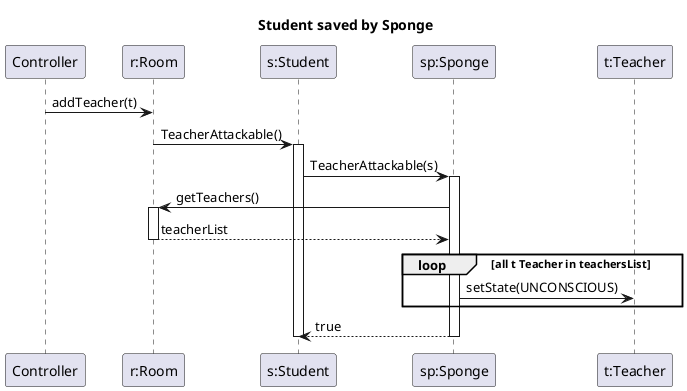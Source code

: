 @startuml hms

title Student saved by Sponge
participant "Controller" as c
participant "r:Room" as r
participant "s:Student" as s
participant "sp:Sponge" as sp
participant "t:Teacher" as t


c -> r : addTeacher(t)
r -> s : TeacherAttackable()
activate s
s -> sp : TeacherAttackable(s)
activate sp
sp -> r : getTeachers()
activate r
r --> sp : teacherList
deactivate r
loop all t Teacher in teachersList
sp -> t : setState(UNCONSCIOUS)
end
sp --> s : true
deactivate sp
deactivate s

@enduml